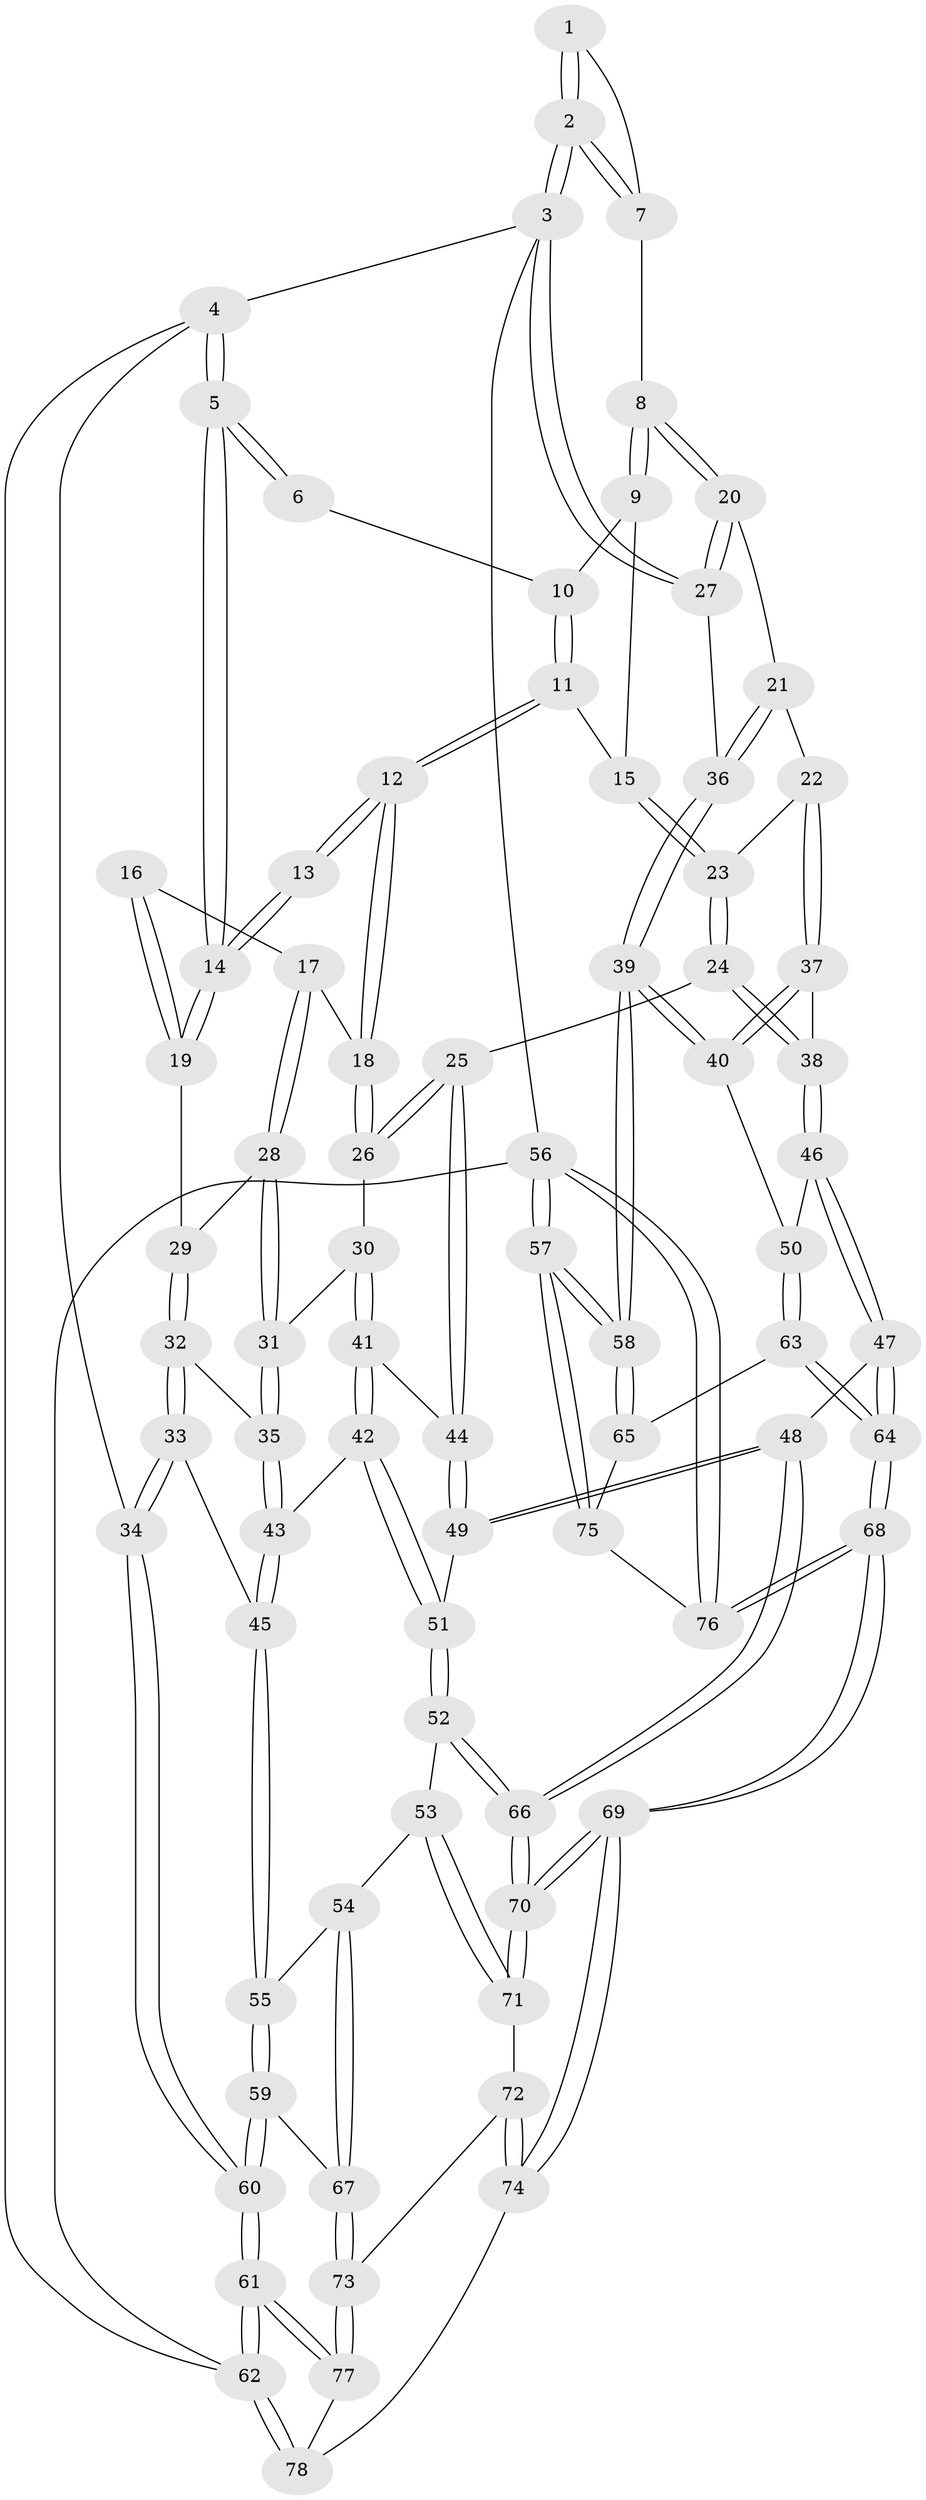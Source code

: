 // Generated by graph-tools (version 1.1) at 2025/17/03/09/25 04:17:20]
// undirected, 78 vertices, 192 edges
graph export_dot {
graph [start="1"]
  node [color=gray90,style=filled];
  1 [pos="+0.7506602348414521+0"];
  2 [pos="+1+0"];
  3 [pos="+1+0"];
  4 [pos="+0+0"];
  5 [pos="+0+0"];
  6 [pos="+0.47957079475181347+0"];
  7 [pos="+0.7829188858110863+0.14232449916361606"];
  8 [pos="+0.7720070168666981+0.16808076578449843"];
  9 [pos="+0.6958950231176909+0.12947812669370048"];
  10 [pos="+0.4954997876841322+0"];
  11 [pos="+0.44033820109783095+0.13516884936464155"];
  12 [pos="+0.4163432307537097+0.17766762527516688"];
  13 [pos="+0.07424102824764874+0.014314050981273882"];
  14 [pos="+0+0"];
  15 [pos="+0.5970233092852958+0.22134046825140416"];
  16 [pos="+0.18916128072297195+0.17178134987724494"];
  17 [pos="+0.25557604697587166+0.2323649081093212"];
  18 [pos="+0.41216571379248607+0.18945818328707356"];
  19 [pos="+0.11114235503215107+0.2778109190380031"];
  20 [pos="+0.7832515753157103+0.19285694601453904"];
  21 [pos="+0.785053910955705+0.24754140460611393"];
  22 [pos="+0.7447292699393447+0.3110642733280102"];
  23 [pos="+0.6344030754271012+0.3217685891113411"];
  24 [pos="+0.5203491787755627+0.37529089893962303"];
  25 [pos="+0.5202225693701346+0.3752580012700524"];
  26 [pos="+0.4169849270342536+0.20659047544965262"];
  27 [pos="+1+0.0227668279794238"];
  28 [pos="+0.2308179156660052+0.28150772401056595"];
  29 [pos="+0.1155176884089659+0.29231099710099717"];
  30 [pos="+0.31149951248546703+0.3964712207129878"];
  31 [pos="+0.23801492635176832+0.3431934931495318"];
  32 [pos="+0.08545743829235286+0.3474864540790399"];
  33 [pos="+0+0.4001335590889595"];
  34 [pos="+0+0.39169913288840497"];
  35 [pos="+0.15900113264288573+0.4101425854865225"];
  36 [pos="+1+0.38906762213463625"];
  37 [pos="+0.7752523000007501+0.451054986442912"];
  38 [pos="+0.5832896937946441+0.48058215608641525"];
  39 [pos="+1+0.5017617551525215"];
  40 [pos="+0.8357715968111025+0.5394214118550392"];
  41 [pos="+0.3471599892406399+0.48690269317174245"];
  42 [pos="+0.3162906807418035+0.5122013150424822"];
  43 [pos="+0.1680288542606094+0.5231495681719758"];
  44 [pos="+0.37537153738977264+0.48541988556948806"];
  45 [pos="+0.1329134811716332+0.553587141622138"];
  46 [pos="+0.5817725940035913+0.6123676352570254"];
  47 [pos="+0.5542491400904154+0.6411805917666161"];
  48 [pos="+0.536640990736666+0.6512541287791332"];
  49 [pos="+0.5099190759309066+0.6306699974533763"];
  50 [pos="+0.7989323857140342+0.5911913314817384"];
  51 [pos="+0.3229756396579986+0.6299444909286712"];
  52 [pos="+0.3078545450617752+0.7004582239941084"];
  53 [pos="+0.2983480167763356+0.7082170648257211"];
  54 [pos="+0.19165215210325093+0.679037556717145"];
  55 [pos="+0.1239344103839095+0.6309464500091412"];
  56 [pos="+1+1"];
  57 [pos="+1+1"];
  58 [pos="+1+0.699773443138504"];
  59 [pos="+0+0.7553276189089226"];
  60 [pos="+0+0.8258590429244671"];
  61 [pos="+0+1"];
  62 [pos="+0+1"];
  63 [pos="+0.7985742433607099+0.7886551168031714"];
  64 [pos="+0.7738879606515474+0.8092911391057552"];
  65 [pos="+0.9061155920403575+0.8069980205946421"];
  66 [pos="+0.5034076241634112+0.7287283349942844"];
  67 [pos="+0.171376328527352+0.8553077415747483"];
  68 [pos="+0.5634159333125803+1"];
  69 [pos="+0.5467689401633223+1"];
  70 [pos="+0.5177018761681452+0.9146374255513045"];
  71 [pos="+0.297105400560193+0.7240169460222646"];
  72 [pos="+0.2882292130547036+0.7615740445958245"];
  73 [pos="+0.1831634472672677+0.8670519933499792"];
  74 [pos="+0.5139051648331674+1"];
  75 [pos="+0.9282589547961282+0.9033162080238516"];
  76 [pos="+0.6921749146399695+1"];
  77 [pos="+0.18753674023585012+0.8833874718720817"];
  78 [pos="+0.4662956116342993+1"];
  1 -- 2;
  1 -- 2;
  1 -- 7;
  2 -- 3;
  2 -- 3;
  2 -- 7;
  2 -- 7;
  3 -- 4;
  3 -- 27;
  3 -- 27;
  3 -- 56;
  4 -- 5;
  4 -- 5;
  4 -- 34;
  4 -- 62;
  5 -- 6;
  5 -- 6;
  5 -- 14;
  5 -- 14;
  6 -- 10;
  7 -- 8;
  8 -- 9;
  8 -- 9;
  8 -- 20;
  8 -- 20;
  9 -- 10;
  9 -- 15;
  10 -- 11;
  10 -- 11;
  11 -- 12;
  11 -- 12;
  11 -- 15;
  12 -- 13;
  12 -- 13;
  12 -- 18;
  12 -- 18;
  13 -- 14;
  13 -- 14;
  14 -- 19;
  14 -- 19;
  15 -- 23;
  15 -- 23;
  16 -- 17;
  16 -- 19;
  16 -- 19;
  17 -- 18;
  17 -- 28;
  17 -- 28;
  18 -- 26;
  18 -- 26;
  19 -- 29;
  20 -- 21;
  20 -- 27;
  20 -- 27;
  21 -- 22;
  21 -- 36;
  21 -- 36;
  22 -- 23;
  22 -- 37;
  22 -- 37;
  23 -- 24;
  23 -- 24;
  24 -- 25;
  24 -- 38;
  24 -- 38;
  25 -- 26;
  25 -- 26;
  25 -- 44;
  25 -- 44;
  26 -- 30;
  27 -- 36;
  28 -- 29;
  28 -- 31;
  28 -- 31;
  29 -- 32;
  29 -- 32;
  30 -- 31;
  30 -- 41;
  30 -- 41;
  31 -- 35;
  31 -- 35;
  32 -- 33;
  32 -- 33;
  32 -- 35;
  33 -- 34;
  33 -- 34;
  33 -- 45;
  34 -- 60;
  34 -- 60;
  35 -- 43;
  35 -- 43;
  36 -- 39;
  36 -- 39;
  37 -- 38;
  37 -- 40;
  37 -- 40;
  38 -- 46;
  38 -- 46;
  39 -- 40;
  39 -- 40;
  39 -- 58;
  39 -- 58;
  40 -- 50;
  41 -- 42;
  41 -- 42;
  41 -- 44;
  42 -- 43;
  42 -- 51;
  42 -- 51;
  43 -- 45;
  43 -- 45;
  44 -- 49;
  44 -- 49;
  45 -- 55;
  45 -- 55;
  46 -- 47;
  46 -- 47;
  46 -- 50;
  47 -- 48;
  47 -- 64;
  47 -- 64;
  48 -- 49;
  48 -- 49;
  48 -- 66;
  48 -- 66;
  49 -- 51;
  50 -- 63;
  50 -- 63;
  51 -- 52;
  51 -- 52;
  52 -- 53;
  52 -- 66;
  52 -- 66;
  53 -- 54;
  53 -- 71;
  53 -- 71;
  54 -- 55;
  54 -- 67;
  54 -- 67;
  55 -- 59;
  55 -- 59;
  56 -- 57;
  56 -- 57;
  56 -- 76;
  56 -- 76;
  56 -- 62;
  57 -- 58;
  57 -- 58;
  57 -- 75;
  57 -- 75;
  58 -- 65;
  58 -- 65;
  59 -- 60;
  59 -- 60;
  59 -- 67;
  60 -- 61;
  60 -- 61;
  61 -- 62;
  61 -- 62;
  61 -- 77;
  61 -- 77;
  62 -- 78;
  62 -- 78;
  63 -- 64;
  63 -- 64;
  63 -- 65;
  64 -- 68;
  64 -- 68;
  65 -- 75;
  66 -- 70;
  66 -- 70;
  67 -- 73;
  67 -- 73;
  68 -- 69;
  68 -- 69;
  68 -- 76;
  68 -- 76;
  69 -- 70;
  69 -- 70;
  69 -- 74;
  69 -- 74;
  70 -- 71;
  70 -- 71;
  71 -- 72;
  72 -- 73;
  72 -- 74;
  72 -- 74;
  73 -- 77;
  73 -- 77;
  74 -- 78;
  75 -- 76;
  77 -- 78;
}
